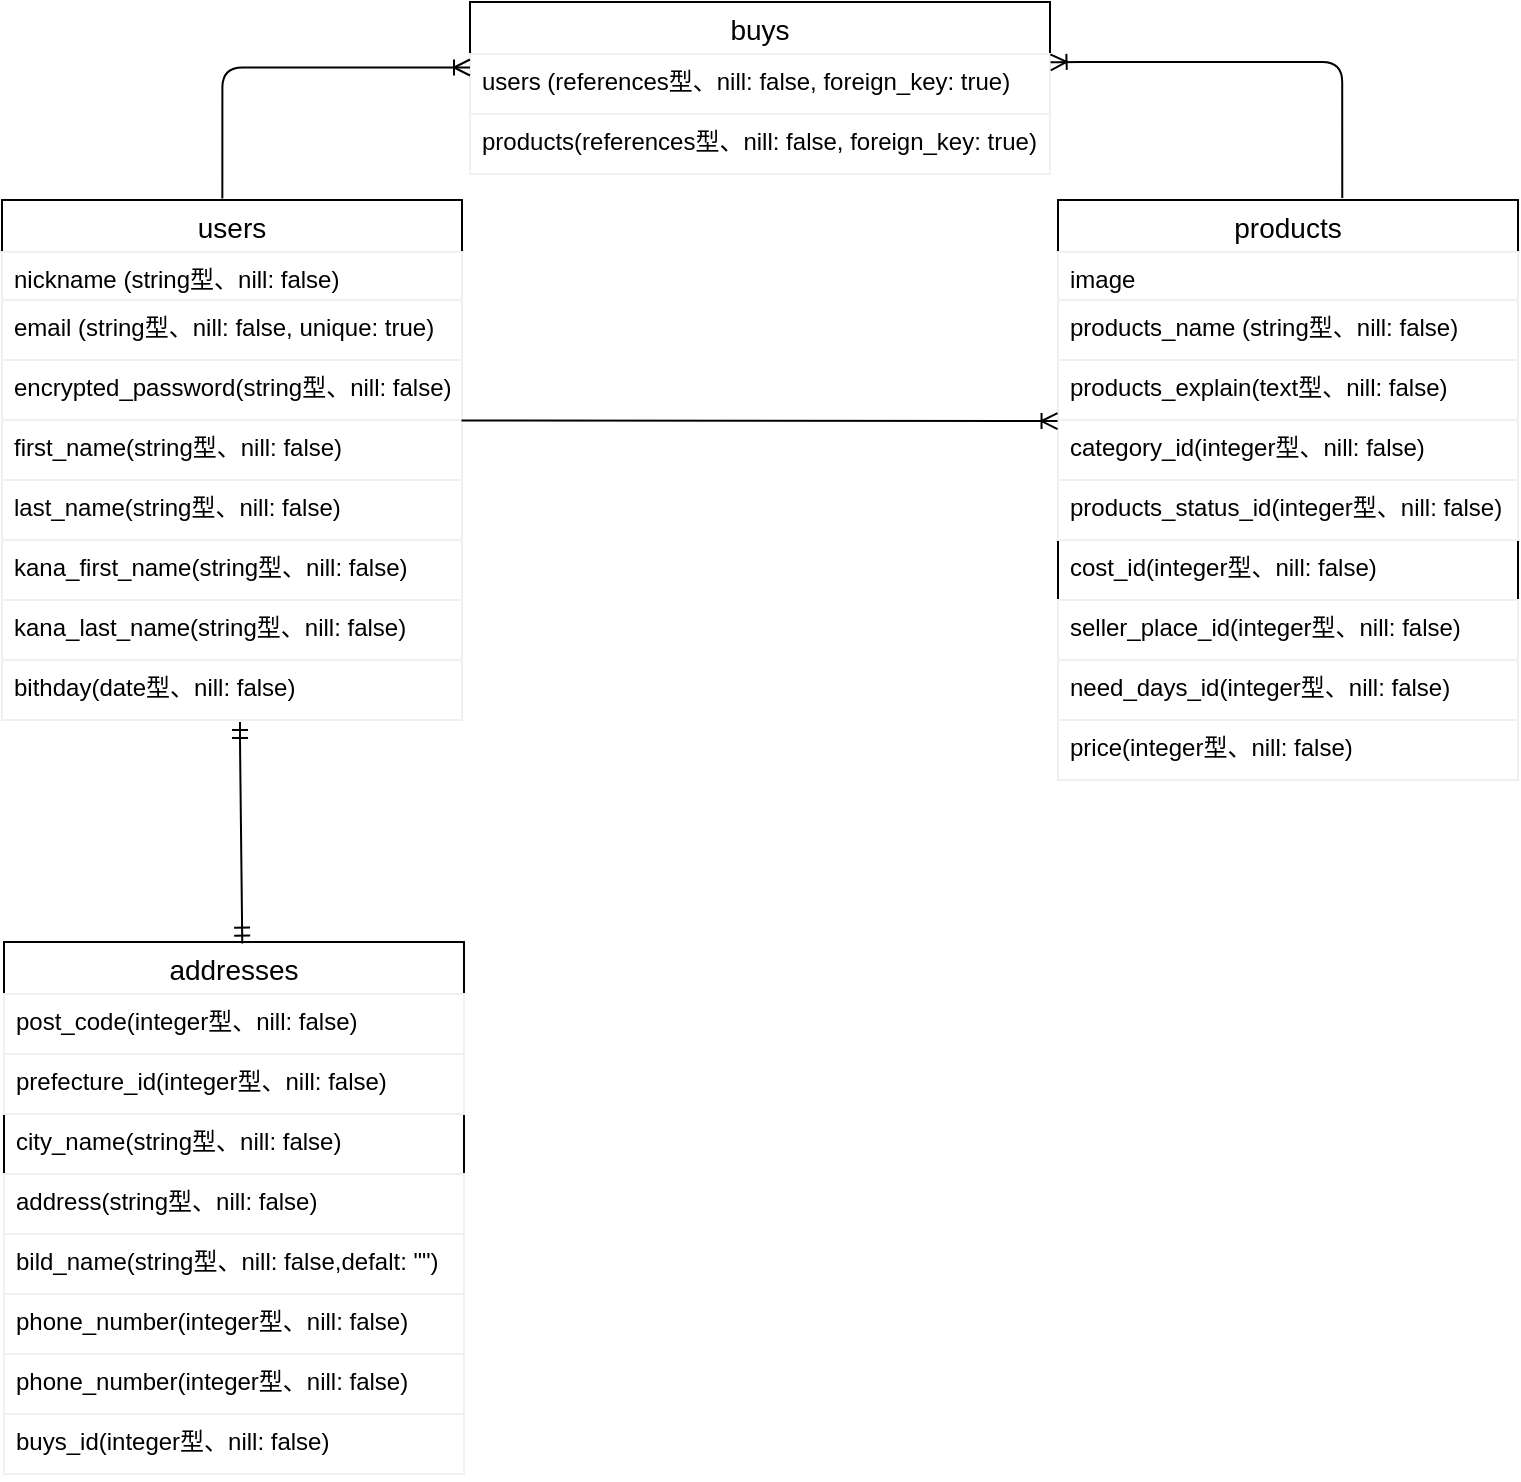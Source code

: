 <mxfile>
    <diagram id="LAix61GHYzdfSrvDHMvL" name="ページ1">
        <mxGraphModel dx="1415" dy="830" grid="1" gridSize="10" guides="1" tooltips="1" connect="1" arrows="1" fold="1" page="1" pageScale="1" pageWidth="827" pageHeight="1169" math="0" shadow="0">
            <root>
                <mxCell id="0"/>
                <mxCell id="1" parent="0"/>
                <mxCell id="2" value="users" style="swimlane;fontStyle=0;childLayout=stackLayout;horizontal=1;startSize=26;horizontalStack=0;resizeParent=1;resizeParentMax=0;resizeLast=0;collapsible=1;marginBottom=0;align=center;fontSize=14;" parent="1" vertex="1">
                    <mxGeometry x="40" y="249" width="230" height="260" as="geometry"/>
                </mxCell>
                <mxCell id="3" value="nickname (string型、nill: false)" style="text;spacingLeft=4;spacingRight=4;overflow=hidden;rotatable=0;points=[[0,0.5],[1,0.5]];portConstraint=eastwest;fontSize=12;strokeColor=#f0f0f0;html=1;" parent="2" vertex="1">
                    <mxGeometry y="26" width="230" height="24" as="geometry"/>
                </mxCell>
                <mxCell id="4" value="email (string型、nill: false, unique: true)" style="text;fillColor=none;spacingLeft=4;spacingRight=4;overflow=hidden;rotatable=0;points=[[0,0.5],[1,0.5]];portConstraint=eastwest;fontSize=12;strokeColor=#f0f0f0;" parent="2" vertex="1">
                    <mxGeometry y="50" width="230" height="30" as="geometry"/>
                </mxCell>
                <mxCell id="5" value="encrypted_password(string型、nill: false)" style="text;fillColor=none;spacingLeft=4;spacingRight=4;overflow=hidden;rotatable=0;points=[[0,0.5],[1,0.5]];portConstraint=eastwest;fontSize=12;strokeColor=#f0f0f0;" parent="2" vertex="1">
                    <mxGeometry y="80" width="230" height="30" as="geometry"/>
                </mxCell>
                <mxCell id="40" value="first_name(string型、nill: false)" style="text;fillColor=none;spacingLeft=4;spacingRight=4;overflow=hidden;rotatable=0;points=[[0,0.5],[1,0.5]];portConstraint=eastwest;fontSize=12;strokeColor=#f0f0f0;" parent="2" vertex="1">
                    <mxGeometry y="110" width="230" height="30" as="geometry"/>
                </mxCell>
                <mxCell id="94" value="last_name(string型、nill: false)" style="text;fillColor=none;spacingLeft=4;spacingRight=4;overflow=hidden;rotatable=0;points=[[0,0.5],[1,0.5]];portConstraint=eastwest;fontSize=12;strokeColor=#f0f0f0;" vertex="1" parent="2">
                    <mxGeometry y="140" width="230" height="30" as="geometry"/>
                </mxCell>
                <mxCell id="93" value="kana_first_name(string型、nill: false)" style="text;fillColor=none;spacingLeft=4;spacingRight=4;overflow=hidden;rotatable=0;points=[[0,0.5],[1,0.5]];portConstraint=eastwest;fontSize=12;strokeColor=#f0f0f0;" vertex="1" parent="2">
                    <mxGeometry y="170" width="230" height="30" as="geometry"/>
                </mxCell>
                <mxCell id="41" value="kana_last_name(string型、nill: false)" style="text;fillColor=none;spacingLeft=4;spacingRight=4;overflow=hidden;rotatable=0;points=[[0,0.5],[1,0.5]];portConstraint=eastwest;fontSize=12;strokeColor=#f0f0f0;" parent="2" vertex="1">
                    <mxGeometry y="200" width="230" height="30" as="geometry"/>
                </mxCell>
                <mxCell id="42" value="bithday(date型、nill: false)" style="text;fillColor=none;spacingLeft=4;spacingRight=4;overflow=hidden;rotatable=0;points=[[0,0.5],[1,0.5]];portConstraint=eastwest;fontSize=12;strokeColor=#f0f0f0;" parent="2" vertex="1">
                    <mxGeometry y="230" width="230" height="30" as="geometry"/>
                </mxCell>
                <mxCell id="43" value="buys" style="swimlane;fontStyle=0;childLayout=stackLayout;horizontal=1;startSize=26;horizontalStack=0;resizeParent=1;resizeParentMax=0;resizeLast=0;collapsible=1;marginBottom=0;align=center;fontSize=14;" parent="1" vertex="1">
                    <mxGeometry x="274" y="150" width="290" height="86" as="geometry"/>
                </mxCell>
                <mxCell id="51" value="users (references型、nill: false, foreign_key: true)" style="text;fillColor=none;spacingLeft=4;spacingRight=4;overflow=hidden;rotatable=0;points=[[0,0.5],[1,0.5]];portConstraint=eastwest;fontSize=12;strokeColor=#f0f0f0;" parent="43" vertex="1">
                    <mxGeometry y="26" width="290" height="30" as="geometry"/>
                </mxCell>
                <mxCell id="52" value="products(references型、nill: false, foreign_key: true)" style="text;fillColor=none;spacingLeft=4;spacingRight=4;overflow=hidden;rotatable=0;points=[[0,0.5],[1,0.5]];portConstraint=eastwest;fontSize=12;strokeColor=#f0f0f0;" parent="43" vertex="1">
                    <mxGeometry y="56" width="290" height="30" as="geometry"/>
                </mxCell>
                <mxCell id="69" style="edgeStyle=elbowEdgeStyle;rounded=0;orthogonalLoop=1;jettySize=auto;html=1;entryX=1.002;entryY=0.497;entryDx=0;entryDy=0;entryPerimeter=0;" parent="43" edge="1">
                    <mxGeometry relative="1" as="geometry">
                        <mxPoint x="230" y="40.91" as="sourcePoint"/>
                        <mxPoint x="230.46" y="40.91" as="targetPoint"/>
                    </mxGeometry>
                </mxCell>
                <mxCell id="84" style="edgeStyle=orthogonalEdgeStyle;rounded=0;orthogonalLoop=1;jettySize=auto;html=1;exitX=1;exitY=0.5;exitDx=0;exitDy=0;" edge="1" parent="43" source="51" target="51">
                    <mxGeometry relative="1" as="geometry"/>
                </mxCell>
                <mxCell id="53" value="products" style="swimlane;fontStyle=0;childLayout=stackLayout;horizontal=1;startSize=26;horizontalStack=0;resizeParent=1;resizeParentMax=0;resizeLast=0;collapsible=1;marginBottom=0;align=center;fontSize=14;" parent="1" vertex="1">
                    <mxGeometry x="568" y="249" width="230" height="290" as="geometry"/>
                </mxCell>
                <mxCell id="54" value="image" style="text;spacingLeft=4;spacingRight=4;overflow=hidden;rotatable=0;points=[[0,0.5],[1,0.5]];portConstraint=eastwest;fontSize=12;strokeColor=#f0f0f0;html=1;" parent="53" vertex="1">
                    <mxGeometry y="26" width="230" height="24" as="geometry"/>
                </mxCell>
                <mxCell id="55" value="products_name (string型、nill: false) &#10;" style="text;fillColor=none;spacingLeft=4;spacingRight=4;overflow=hidden;rotatable=0;points=[[0,0.5],[1,0.5]];portConstraint=eastwest;fontSize=12;strokeColor=#f0f0f0;" parent="53" vertex="1">
                    <mxGeometry y="50" width="230" height="30" as="geometry"/>
                </mxCell>
                <mxCell id="56" value="products_explain(text型、nill: false)" style="text;fillColor=none;spacingLeft=4;spacingRight=4;overflow=hidden;rotatable=0;points=[[0,0.5],[1,0.5]];portConstraint=eastwest;fontSize=12;strokeColor=#f0f0f0;" parent="53" vertex="1">
                    <mxGeometry y="80" width="230" height="30" as="geometry"/>
                </mxCell>
                <mxCell id="57" value="category_id(integer型、nill: false)" style="text;fillColor=none;spacingLeft=4;spacingRight=4;overflow=hidden;rotatable=0;points=[[0,0.5],[1,0.5]];portConstraint=eastwest;fontSize=12;strokeColor=#f0f0f0;" parent="53" vertex="1">
                    <mxGeometry y="110" width="230" height="30" as="geometry"/>
                </mxCell>
                <mxCell id="58" value="products_status_id(integer型、nill: false)" style="text;fillColor=none;spacingLeft=4;spacingRight=4;overflow=hidden;rotatable=0;points=[[0,0.5],[1,0.5]];portConstraint=eastwest;fontSize=12;strokeColor=#f0f0f0;" parent="53" vertex="1">
                    <mxGeometry y="140" width="230" height="30" as="geometry"/>
                </mxCell>
                <mxCell id="59" value="cost_id(integer型、nill: false)" style="text;strokeColor=none;fillColor=none;spacingLeft=4;spacingRight=4;overflow=hidden;rotatable=0;points=[[0,0.5],[1,0.5]];portConstraint=eastwest;fontSize=12;" parent="53" vertex="1">
                    <mxGeometry y="170" width="230" height="30" as="geometry"/>
                </mxCell>
                <mxCell id="60" value="seller_place_id(integer型、nill: false)" style="text;fillColor=none;spacingLeft=4;spacingRight=4;overflow=hidden;rotatable=0;points=[[0,0.5],[1,0.5]];portConstraint=eastwest;fontSize=12;strokeColor=#f0f0f0;" parent="53" vertex="1">
                    <mxGeometry y="200" width="230" height="30" as="geometry"/>
                </mxCell>
                <mxCell id="61" value="need_days_id(integer型、nill: false)" style="text;fillColor=none;spacingLeft=4;spacingRight=4;overflow=hidden;rotatable=0;points=[[0,0.5],[1,0.5]];portConstraint=eastwest;fontSize=12;strokeColor=#f0f0f0;" parent="53" vertex="1">
                    <mxGeometry y="230" width="230" height="30" as="geometry"/>
                </mxCell>
                <mxCell id="62" value="price(integer型、nill: false)" style="text;fillColor=none;spacingLeft=4;spacingRight=4;overflow=hidden;rotatable=0;points=[[0,0.5],[1,0.5]];portConstraint=eastwest;fontSize=12;strokeColor=#f0f0f0;" parent="53" vertex="1">
                    <mxGeometry y="260" width="230" height="30" as="geometry"/>
                </mxCell>
                <mxCell id="75" value="addresses" style="swimlane;fontStyle=0;childLayout=stackLayout;horizontal=1;startSize=26;horizontalStack=0;resizeParent=1;resizeParentMax=0;resizeLast=0;collapsible=1;marginBottom=0;align=center;fontSize=14;" vertex="1" parent="1">
                    <mxGeometry x="41" y="620" width="230" height="266" as="geometry"/>
                </mxCell>
                <mxCell id="76" value="post_code(integer型、nill: false)" style="text;fillColor=none;spacingLeft=4;spacingRight=4;overflow=hidden;rotatable=0;points=[[0,0.5],[1,0.5]];portConstraint=eastwest;fontSize=12;strokeColor=#f0f0f0;" vertex="1" parent="75">
                    <mxGeometry y="26" width="230" height="30" as="geometry"/>
                </mxCell>
                <mxCell id="77" value="prefecture_id(integer型、nill: false)" style="text;fillColor=none;spacingLeft=4;spacingRight=4;overflow=hidden;rotatable=0;points=[[0,0.5],[1,0.5]];portConstraint=eastwest;fontSize=12;strokeColor=#f0f0f0;" vertex="1" parent="75">
                    <mxGeometry y="56" width="230" height="30" as="geometry"/>
                </mxCell>
                <mxCell id="78" value="city_name(string型、nill: false)" style="text;strokeColor=none;fillColor=none;spacingLeft=4;spacingRight=4;overflow=hidden;rotatable=0;points=[[0,0.5],[1,0.5]];portConstraint=eastwest;fontSize=12;" vertex="1" parent="75">
                    <mxGeometry y="86" width="230" height="30" as="geometry"/>
                </mxCell>
                <mxCell id="79" value="address(string型、nill: false)" style="text;fillColor=none;spacingLeft=4;spacingRight=4;overflow=hidden;rotatable=0;points=[[0,0.5],[1,0.5]];portConstraint=eastwest;fontSize=12;strokeColor=#f0f0f0;" vertex="1" parent="75">
                    <mxGeometry y="116" width="230" height="30" as="geometry"/>
                </mxCell>
                <mxCell id="80" value="bild_name(string型、nill: false,defalt: &quot;&quot;)" style="text;fillColor=none;spacingLeft=4;spacingRight=4;overflow=hidden;rotatable=0;points=[[0,0.5],[1,0.5]];portConstraint=eastwest;fontSize=12;strokeColor=#f0f0f0;" vertex="1" parent="75">
                    <mxGeometry y="146" width="230" height="30" as="geometry"/>
                </mxCell>
                <mxCell id="81" value="phone_number(integer型、nill: false)" style="text;fillColor=none;spacingLeft=4;spacingRight=4;overflow=hidden;rotatable=0;points=[[0,0.5],[1,0.5]];portConstraint=eastwest;fontSize=12;strokeColor=#f0f0f0;" vertex="1" parent="75">
                    <mxGeometry y="176" width="230" height="30" as="geometry"/>
                </mxCell>
                <mxCell id="82" style="edgeStyle=elbowEdgeStyle;rounded=0;orthogonalLoop=1;jettySize=auto;html=1;entryX=1.002;entryY=0.497;entryDx=0;entryDy=0;entryPerimeter=0;" edge="1" parent="75" source="79" target="79">
                    <mxGeometry relative="1" as="geometry"/>
                </mxCell>
                <mxCell id="95" value="phone_number(integer型、nill: false)" style="text;fillColor=none;spacingLeft=4;spacingRight=4;overflow=hidden;rotatable=0;points=[[0,0.5],[1,0.5]];portConstraint=eastwest;fontSize=12;strokeColor=#f0f0f0;" vertex="1" parent="75">
                    <mxGeometry y="206" width="230" height="30" as="geometry"/>
                </mxCell>
                <mxCell id="96" value="buys_id(integer型、nill: false)" style="text;fillColor=none;spacingLeft=4;spacingRight=4;overflow=hidden;rotatable=0;points=[[0,0.5],[1,0.5]];portConstraint=eastwest;fontSize=12;strokeColor=#f0f0f0;" vertex="1" parent="75">
                    <mxGeometry y="236" width="230" height="30" as="geometry"/>
                </mxCell>
                <mxCell id="87" value="" style="fontSize=12;html=1;endArrow=ERoneToMany;edgeStyle=orthogonalEdgeStyle;exitX=0.479;exitY=-0.003;exitDx=0;exitDy=0;exitPerimeter=0;entryX=0;entryY=0.225;entryDx=0;entryDy=0;entryPerimeter=0;" edge="1" parent="1" source="2" target="51">
                    <mxGeometry width="100" height="100" relative="1" as="geometry">
                        <mxPoint x="150" y="244" as="sourcePoint"/>
                        <mxPoint x="270" y="183" as="targetPoint"/>
                        <Array as="points">
                            <mxPoint x="150" y="183"/>
                        </Array>
                    </mxGeometry>
                </mxCell>
                <mxCell id="89" value="" style="fontSize=12;html=1;endArrow=ERoneToMany;exitX=0.999;exitY=0.008;exitDx=0;exitDy=0;exitPerimeter=0;entryX=-0.001;entryY=0.018;entryDx=0;entryDy=0;entryPerimeter=0;" edge="1" parent="1" source="40" target="57">
                    <mxGeometry width="100" height="100" relative="1" as="geometry">
                        <mxPoint x="340" y="360" as="sourcePoint"/>
                        <mxPoint x="564" y="361" as="targetPoint"/>
                    </mxGeometry>
                </mxCell>
                <mxCell id="90" value="" style="fontSize=12;html=1;endArrow=ERmandOne;startArrow=ERmandOne;exitX=0.518;exitY=0.003;exitDx=0;exitDy=0;exitPerimeter=0;" edge="1" parent="1" source="75">
                    <mxGeometry width="100" height="100" relative="1" as="geometry">
                        <mxPoint x="160" y="520" as="sourcePoint"/>
                        <mxPoint x="159" y="510" as="targetPoint"/>
                        <Array as="points">
                            <mxPoint x="159" y="520"/>
                        </Array>
                    </mxGeometry>
                </mxCell>
                <mxCell id="92" value="" style="fontSize=12;html=1;endArrow=ERoneToMany;edgeStyle=orthogonalEdgeStyle;exitX=0.618;exitY=0;exitDx=0;exitDy=0;exitPerimeter=0;entryX=1.001;entryY=0.139;entryDx=0;entryDy=0;entryPerimeter=0;" edge="1" parent="1" target="51">
                    <mxGeometry width="100" height="100" relative="1" as="geometry">
                        <mxPoint x="710.14" y="248" as="sourcePoint"/>
                        <mxPoint x="564.58" y="181.18" as="targetPoint"/>
                        <Array as="points">
                            <mxPoint x="710" y="180"/>
                            <mxPoint x="570" y="180"/>
                        </Array>
                    </mxGeometry>
                </mxCell>
            </root>
        </mxGraphModel>
    </diagram>
</mxfile>
